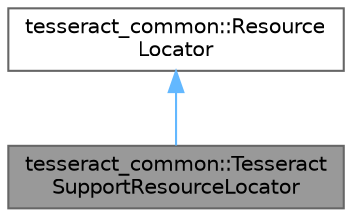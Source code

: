 digraph "tesseract_common::TesseractSupportResourceLocator"
{
 // LATEX_PDF_SIZE
  bgcolor="transparent";
  edge [fontname=Helvetica,fontsize=10,labelfontname=Helvetica,labelfontsize=10];
  node [fontname=Helvetica,fontsize=10,shape=box,height=0.2,width=0.4];
  Node1 [label="tesseract_common::Tesseract\lSupportResourceLocator",height=0.2,width=0.4,color="gray40", fillcolor="grey60", style="filled", fontcolor="black",tooltip="Abstract class for resource loaders."];
  Node2 -> Node1 [dir="back",color="steelblue1",style="solid"];
  Node2 [label="tesseract_common::Resource\lLocator",height=0.2,width=0.4,color="gray40", fillcolor="white", style="filled",URL="$d0/de6/classtesseract__common_1_1ResourceLocator.html",tooltip="Abstract class for resource loaders."];
}
